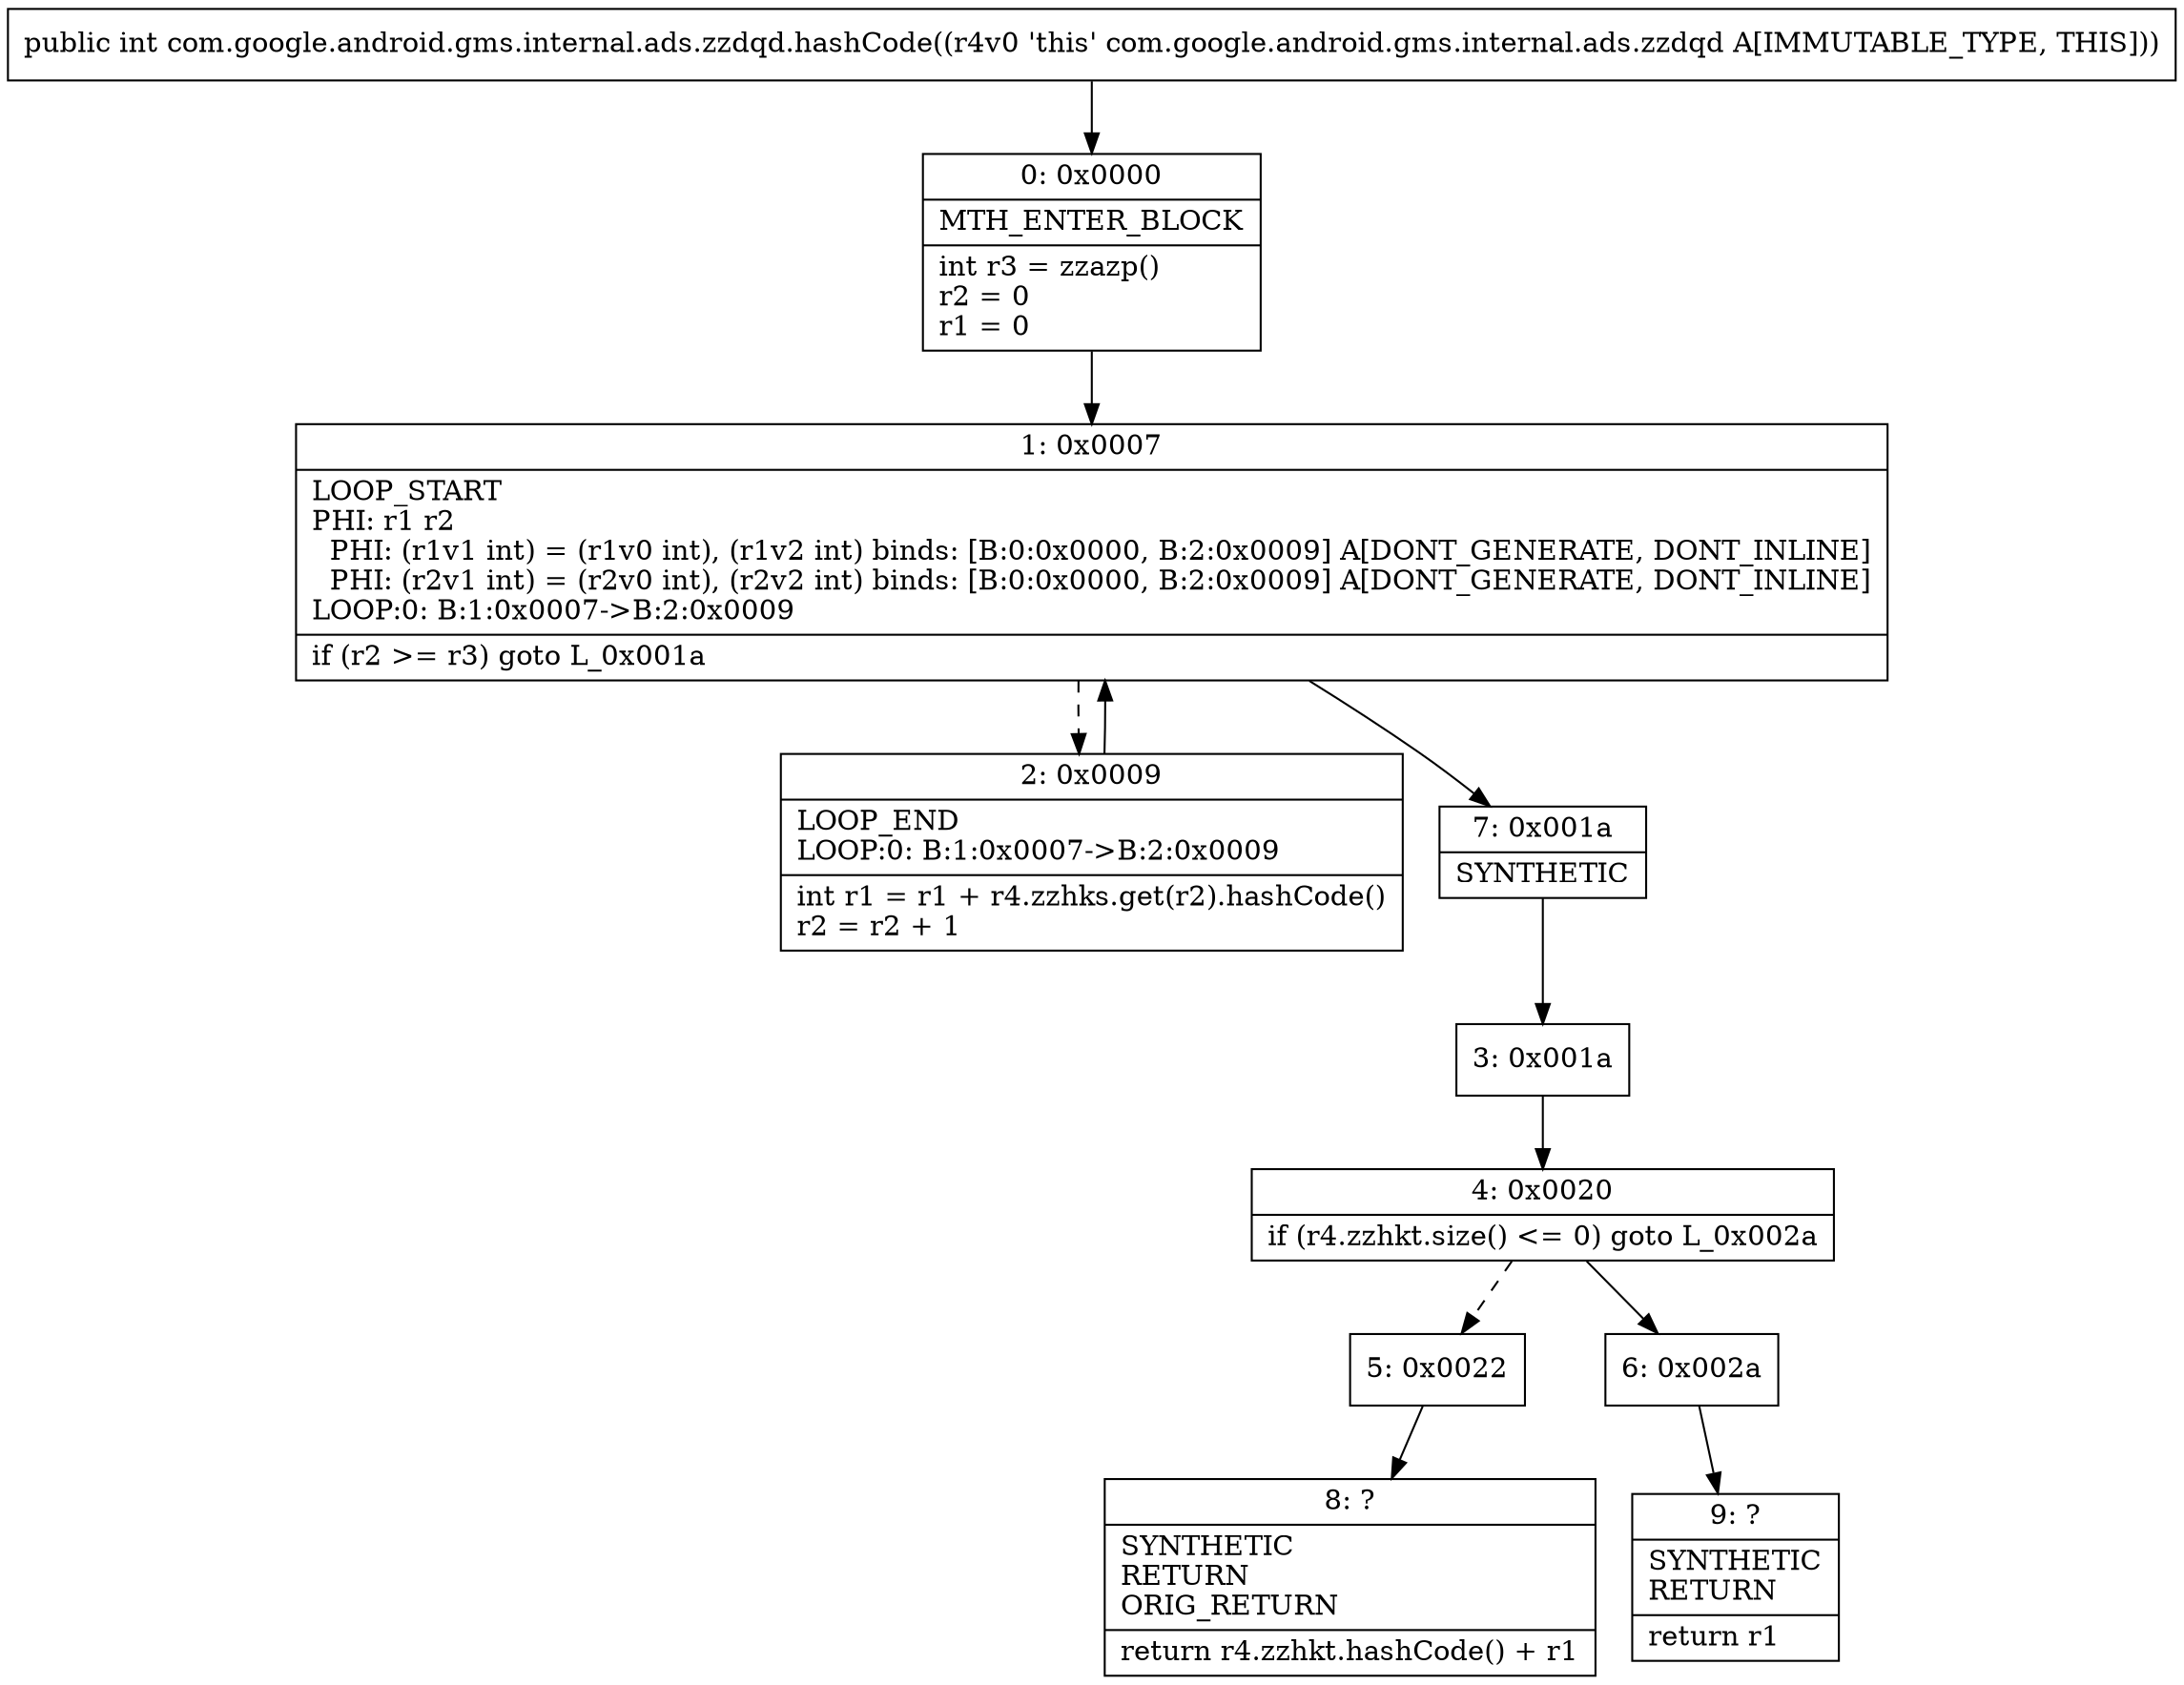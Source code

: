 digraph "CFG forcom.google.android.gms.internal.ads.zzdqd.hashCode()I" {
Node_0 [shape=record,label="{0\:\ 0x0000|MTH_ENTER_BLOCK\l|int r3 = zzazp()\lr2 = 0\lr1 = 0\l}"];
Node_1 [shape=record,label="{1\:\ 0x0007|LOOP_START\lPHI: r1 r2 \l  PHI: (r1v1 int) = (r1v0 int), (r1v2 int) binds: [B:0:0x0000, B:2:0x0009] A[DONT_GENERATE, DONT_INLINE]\l  PHI: (r2v1 int) = (r2v0 int), (r2v2 int) binds: [B:0:0x0000, B:2:0x0009] A[DONT_GENERATE, DONT_INLINE]\lLOOP:0: B:1:0x0007\-\>B:2:0x0009\l|if (r2 \>= r3) goto L_0x001a\l}"];
Node_2 [shape=record,label="{2\:\ 0x0009|LOOP_END\lLOOP:0: B:1:0x0007\-\>B:2:0x0009\l|int r1 = r1 + r4.zzhks.get(r2).hashCode()\lr2 = r2 + 1\l}"];
Node_3 [shape=record,label="{3\:\ 0x001a}"];
Node_4 [shape=record,label="{4\:\ 0x0020|if (r4.zzhkt.size() \<= 0) goto L_0x002a\l}"];
Node_5 [shape=record,label="{5\:\ 0x0022}"];
Node_6 [shape=record,label="{6\:\ 0x002a}"];
Node_7 [shape=record,label="{7\:\ 0x001a|SYNTHETIC\l}"];
Node_8 [shape=record,label="{8\:\ ?|SYNTHETIC\lRETURN\lORIG_RETURN\l|return r4.zzhkt.hashCode() + r1\l}"];
Node_9 [shape=record,label="{9\:\ ?|SYNTHETIC\lRETURN\l|return r1\l}"];
MethodNode[shape=record,label="{public int com.google.android.gms.internal.ads.zzdqd.hashCode((r4v0 'this' com.google.android.gms.internal.ads.zzdqd A[IMMUTABLE_TYPE, THIS])) }"];
MethodNode -> Node_0;
Node_0 -> Node_1;
Node_1 -> Node_2[style=dashed];
Node_1 -> Node_7;
Node_2 -> Node_1;
Node_3 -> Node_4;
Node_4 -> Node_5[style=dashed];
Node_4 -> Node_6;
Node_5 -> Node_8;
Node_6 -> Node_9;
Node_7 -> Node_3;
}

